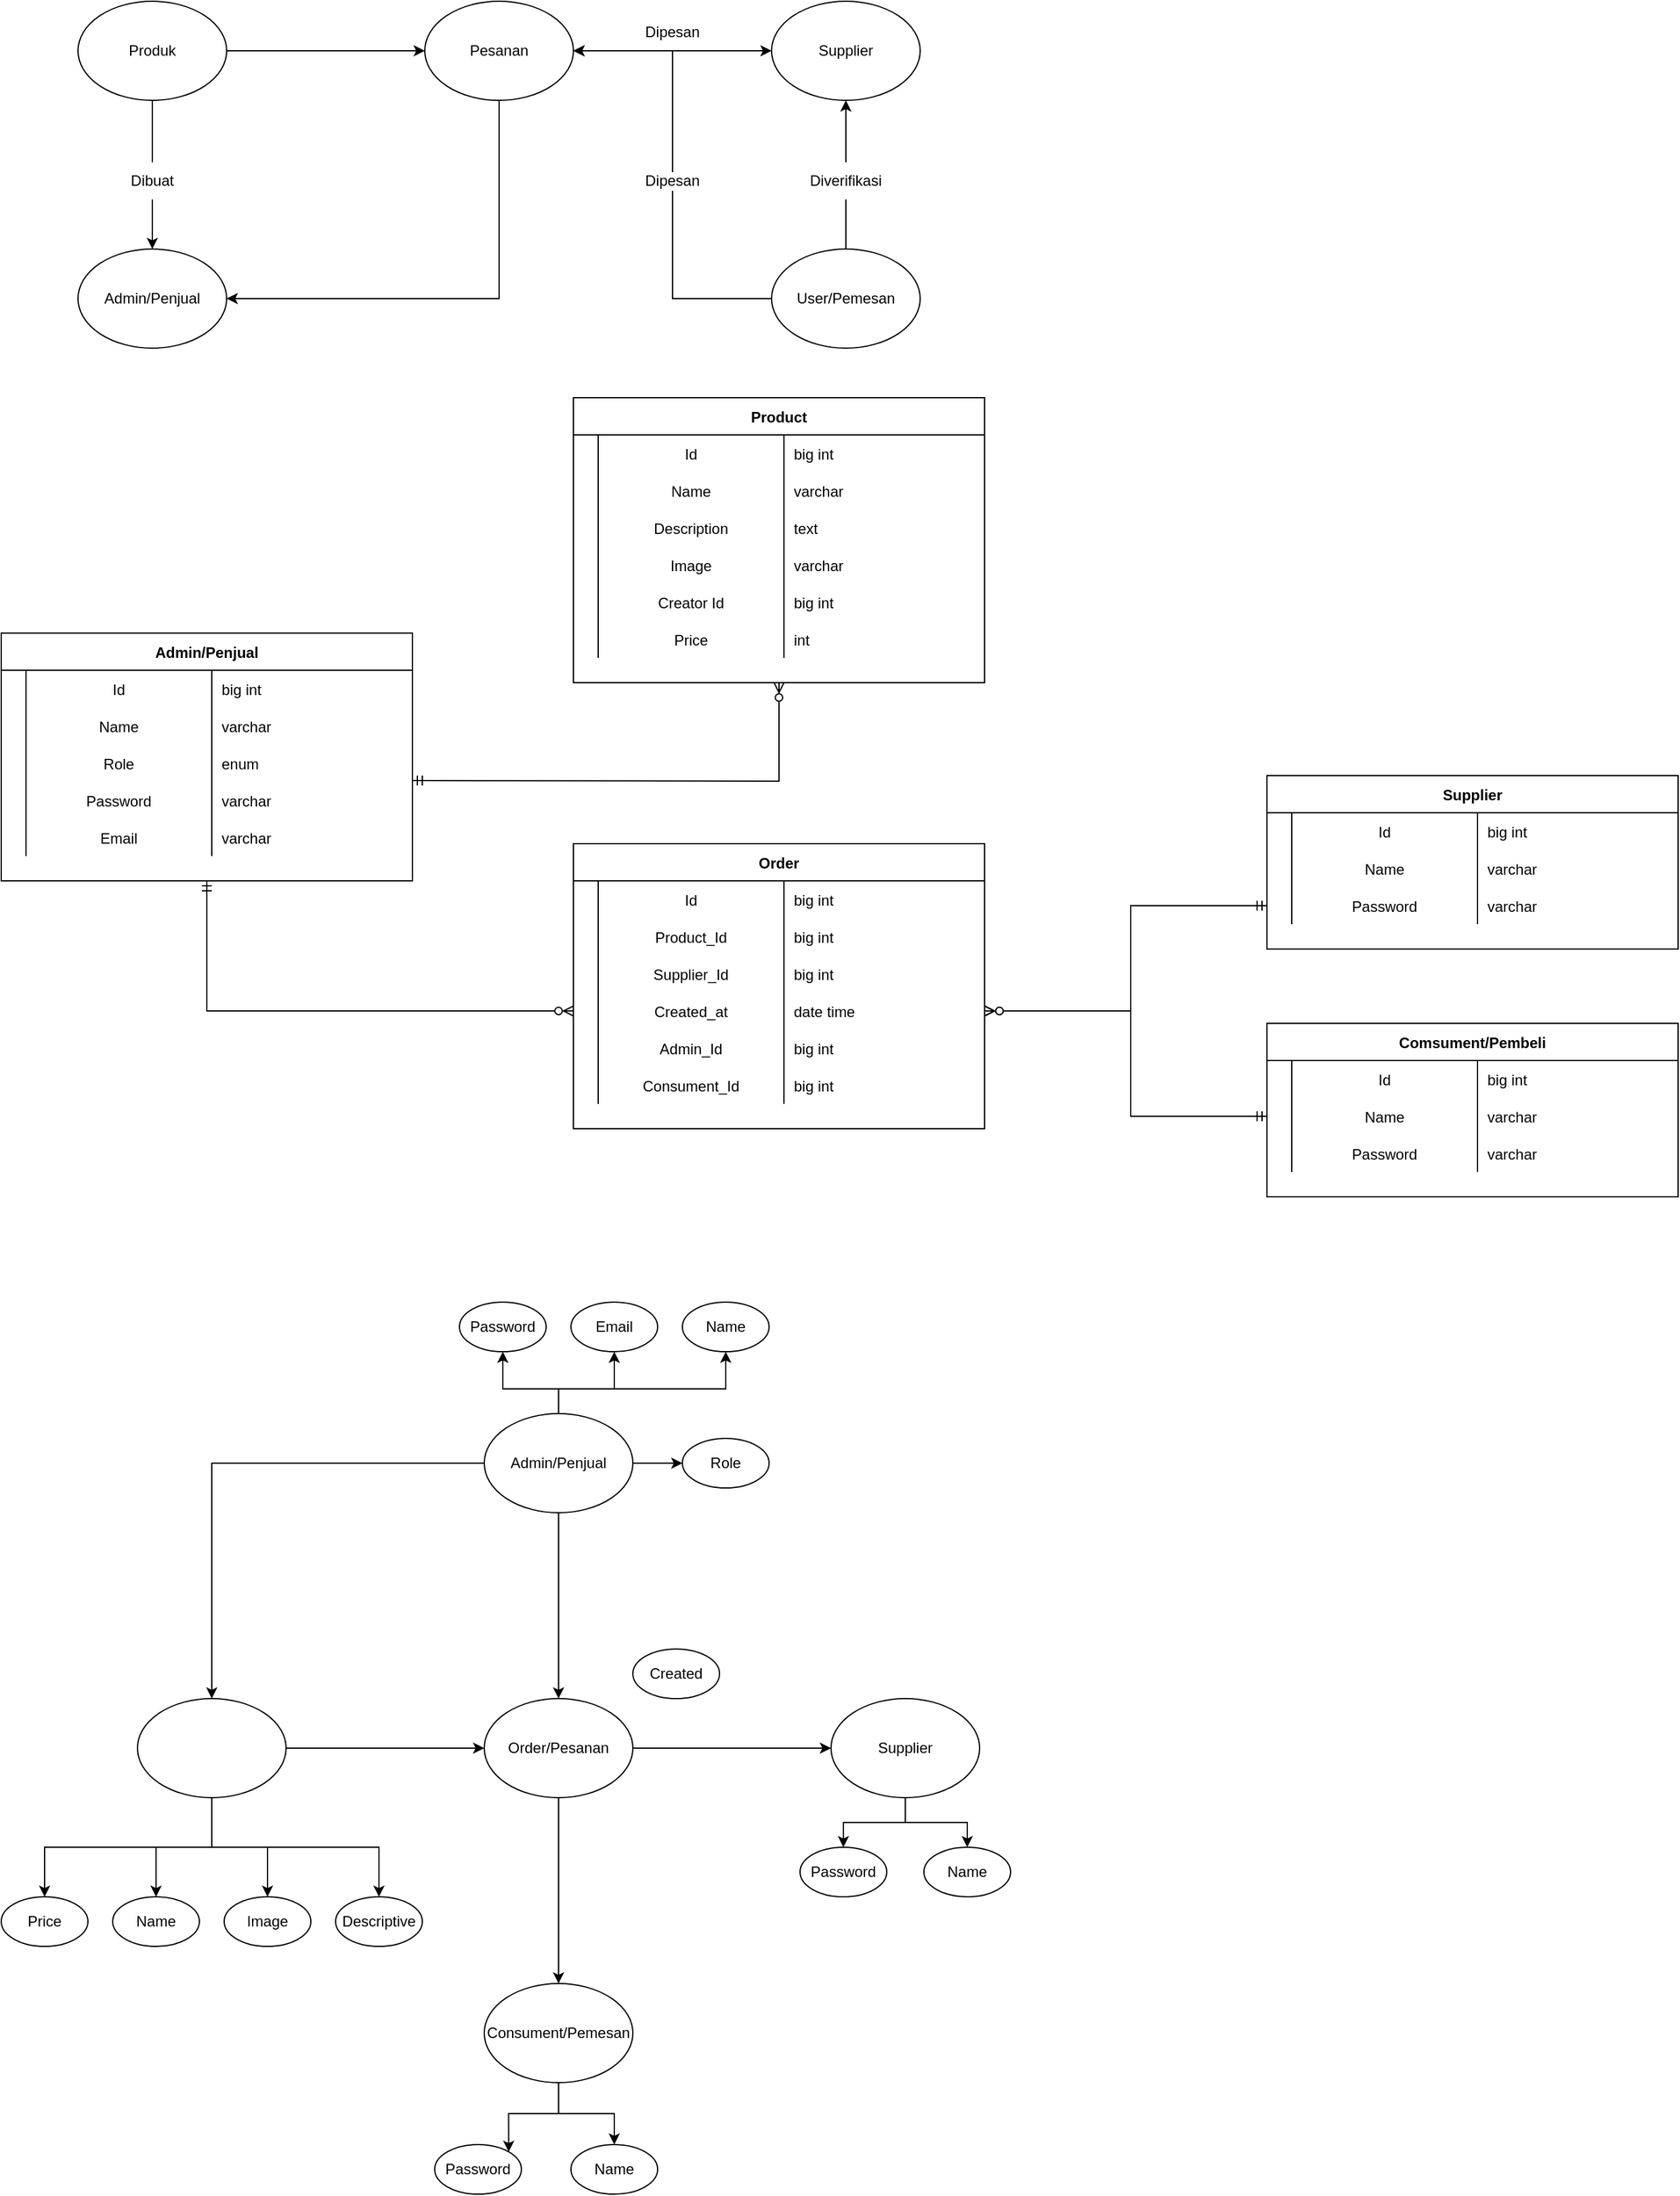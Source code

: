 <mxfile version="15.7.0" type="github">
  <diagram id="tO70rBy8VKs9kWIGF7lf" name="Page-1">
    <mxGraphModel dx="3472" dy="1928" grid="1" gridSize="10" guides="1" tooltips="1" connect="1" arrows="1" fold="1" page="1" pageScale="1" pageWidth="850" pageHeight="1100" math="0" shadow="0">
      <root>
        <mxCell id="0" />
        <mxCell id="1" parent="0" />
        <mxCell id="wTdHdL9RrJSgVrG5RqWx-10" style="edgeStyle=orthogonalEdgeStyle;rounded=0;orthogonalLoop=1;jettySize=auto;html=1;" edge="1" parent="1" source="wTdHdL9RrJSgVrG5RqWx-1" target="wTdHdL9RrJSgVrG5RqWx-5">
          <mxGeometry relative="1" as="geometry">
            <Array as="points">
              <mxPoint x="420" y="280" />
            </Array>
          </mxGeometry>
        </mxCell>
        <mxCell id="wTdHdL9RrJSgVrG5RqWx-1" value="Pesanan" style="ellipse;whiteSpace=wrap;html=1;" vertex="1" parent="1">
          <mxGeometry x="360" y="40" width="120" height="80" as="geometry" />
        </mxCell>
        <mxCell id="wTdHdL9RrJSgVrG5RqWx-6" style="edgeStyle=orthogonalEdgeStyle;rounded=0;orthogonalLoop=1;jettySize=auto;html=1;" edge="1" parent="1" source="wTdHdL9RrJSgVrG5RqWx-2" target="wTdHdL9RrJSgVrG5RqWx-1">
          <mxGeometry relative="1" as="geometry" />
        </mxCell>
        <mxCell id="wTdHdL9RrJSgVrG5RqWx-9" style="edgeStyle=orthogonalEdgeStyle;rounded=0;orthogonalLoop=1;jettySize=auto;html=1;startArrow=none;" edge="1" parent="1" source="wTdHdL9RrJSgVrG5RqWx-18" target="wTdHdL9RrJSgVrG5RqWx-5">
          <mxGeometry relative="1" as="geometry" />
        </mxCell>
        <mxCell id="wTdHdL9RrJSgVrG5RqWx-2" value="Produk" style="ellipse;whiteSpace=wrap;html=1;" vertex="1" parent="1">
          <mxGeometry x="80" y="40" width="120" height="80" as="geometry" />
        </mxCell>
        <mxCell id="wTdHdL9RrJSgVrG5RqWx-3" value="Supplier" style="ellipse;whiteSpace=wrap;html=1;" vertex="1" parent="1">
          <mxGeometry x="640" y="40" width="120" height="80" as="geometry" />
        </mxCell>
        <mxCell id="wTdHdL9RrJSgVrG5RqWx-11" style="edgeStyle=orthogonalEdgeStyle;rounded=0;orthogonalLoop=1;jettySize=auto;html=1;startArrow=none;" edge="1" parent="1" source="wTdHdL9RrJSgVrG5RqWx-16" target="wTdHdL9RrJSgVrG5RqWx-3">
          <mxGeometry relative="1" as="geometry">
            <mxPoint x="710" y="180" as="targetPoint" />
          </mxGeometry>
        </mxCell>
        <mxCell id="wTdHdL9RrJSgVrG5RqWx-13" style="edgeStyle=orthogonalEdgeStyle;rounded=0;orthogonalLoop=1;jettySize=auto;html=1;" edge="1" parent="1" source="wTdHdL9RrJSgVrG5RqWx-4" target="wTdHdL9RrJSgVrG5RqWx-1">
          <mxGeometry relative="1" as="geometry">
            <Array as="points">
              <mxPoint x="560" y="280" />
              <mxPoint x="560" y="80" />
            </Array>
          </mxGeometry>
        </mxCell>
        <mxCell id="wTdHdL9RrJSgVrG5RqWx-4" value="User/Pemesan" style="ellipse;whiteSpace=wrap;html=1;" vertex="1" parent="1">
          <mxGeometry x="640" y="240" width="120" height="80" as="geometry" />
        </mxCell>
        <mxCell id="wTdHdL9RrJSgVrG5RqWx-5" value="Admin/Penjual" style="ellipse;whiteSpace=wrap;html=1;" vertex="1" parent="1">
          <mxGeometry x="80" y="240" width="120" height="80" as="geometry" />
        </mxCell>
        <mxCell id="wTdHdL9RrJSgVrG5RqWx-8" value="" style="endArrow=classic;startArrow=classic;html=1;rounded=0;" edge="1" parent="1" source="wTdHdL9RrJSgVrG5RqWx-1" target="wTdHdL9RrJSgVrG5RqWx-3">
          <mxGeometry width="50" height="50" relative="1" as="geometry">
            <mxPoint x="400" y="180" as="sourcePoint" />
            <mxPoint x="450" y="130" as="targetPoint" />
          </mxGeometry>
        </mxCell>
        <mxCell id="wTdHdL9RrJSgVrG5RqWx-12" style="edgeStyle=orthogonalEdgeStyle;rounded=0;orthogonalLoop=1;jettySize=auto;html=1;exitX=0.5;exitY=1;exitDx=0;exitDy=0;" edge="1" parent="1" source="wTdHdL9RrJSgVrG5RqWx-3" target="wTdHdL9RrJSgVrG5RqWx-3">
          <mxGeometry relative="1" as="geometry" />
        </mxCell>
        <mxCell id="wTdHdL9RrJSgVrG5RqWx-14" value="Dipesan" style="text;html=1;strokeColor=none;fillColor=none;align=center;verticalAlign=middle;whiteSpace=wrap;rounded=0;" vertex="1" parent="1">
          <mxGeometry x="530" y="50" width="60" height="30" as="geometry" />
        </mxCell>
        <mxCell id="wTdHdL9RrJSgVrG5RqWx-15" value="Dipesan" style="text;html=1;strokeColor=none;fillColor=none;align=center;verticalAlign=middle;whiteSpace=wrap;rounded=0;labelBackgroundColor=default;" vertex="1" parent="1">
          <mxGeometry x="530" y="170" width="60" height="30" as="geometry" />
        </mxCell>
        <mxCell id="wTdHdL9RrJSgVrG5RqWx-16" value="Diverifikasi" style="text;html=1;strokeColor=none;fillColor=none;align=center;verticalAlign=middle;whiteSpace=wrap;rounded=0;labelBackgroundColor=default;" vertex="1" parent="1">
          <mxGeometry x="670" y="170" width="60" height="30" as="geometry" />
        </mxCell>
        <mxCell id="wTdHdL9RrJSgVrG5RqWx-17" value="" style="edgeStyle=orthogonalEdgeStyle;rounded=0;orthogonalLoop=1;jettySize=auto;html=1;endArrow=none;" edge="1" parent="1" source="wTdHdL9RrJSgVrG5RqWx-4" target="wTdHdL9RrJSgVrG5RqWx-16">
          <mxGeometry relative="1" as="geometry">
            <mxPoint x="700" y="120" as="targetPoint" />
            <mxPoint x="700" y="240" as="sourcePoint" />
          </mxGeometry>
        </mxCell>
        <mxCell id="wTdHdL9RrJSgVrG5RqWx-18" value="Dibuat" style="text;html=1;strokeColor=none;fillColor=none;align=center;verticalAlign=middle;whiteSpace=wrap;rounded=0;labelBackgroundColor=default;" vertex="1" parent="1">
          <mxGeometry x="110" y="170" width="60" height="30" as="geometry" />
        </mxCell>
        <mxCell id="wTdHdL9RrJSgVrG5RqWx-19" value="" style="edgeStyle=orthogonalEdgeStyle;rounded=0;orthogonalLoop=1;jettySize=auto;html=1;endArrow=none;" edge="1" parent="1" source="wTdHdL9RrJSgVrG5RqWx-2" target="wTdHdL9RrJSgVrG5RqWx-18">
          <mxGeometry relative="1" as="geometry">
            <mxPoint x="140" y="120" as="sourcePoint" />
            <mxPoint x="140" y="240" as="targetPoint" />
          </mxGeometry>
        </mxCell>
        <mxCell id="wTdHdL9RrJSgVrG5RqWx-158" style="edgeStyle=orthogonalEdgeStyle;rounded=0;orthogonalLoop=1;jettySize=auto;html=1;" edge="1" parent="1" source="wTdHdL9RrJSgVrG5RqWx-152" target="wTdHdL9RrJSgVrG5RqWx-155">
          <mxGeometry relative="1" as="geometry" />
        </mxCell>
        <mxCell id="wTdHdL9RrJSgVrG5RqWx-160" style="edgeStyle=orthogonalEdgeStyle;rounded=0;orthogonalLoop=1;jettySize=auto;html=1;" edge="1" parent="1" source="wTdHdL9RrJSgVrG5RqWx-152" target="wTdHdL9RrJSgVrG5RqWx-154">
          <mxGeometry relative="1" as="geometry" />
        </mxCell>
        <mxCell id="wTdHdL9RrJSgVrG5RqWx-152" value="Order/Pesanan" style="ellipse;whiteSpace=wrap;html=1;labelBackgroundColor=default;" vertex="1" parent="1">
          <mxGeometry x="408" y="1410" width="120" height="80" as="geometry" />
        </mxCell>
        <mxCell id="wTdHdL9RrJSgVrG5RqWx-159" style="edgeStyle=orthogonalEdgeStyle;rounded=0;orthogonalLoop=1;jettySize=auto;html=1;" edge="1" parent="1" source="wTdHdL9RrJSgVrG5RqWx-153" target="wTdHdL9RrJSgVrG5RqWx-152">
          <mxGeometry relative="1" as="geometry" />
        </mxCell>
        <mxCell id="wTdHdL9RrJSgVrG5RqWx-162" style="edgeStyle=orthogonalEdgeStyle;rounded=0;orthogonalLoop=1;jettySize=auto;html=1;" edge="1" parent="1" source="wTdHdL9RrJSgVrG5RqWx-153" target="wTdHdL9RrJSgVrG5RqWx-156">
          <mxGeometry relative="1" as="geometry" />
        </mxCell>
        <mxCell id="wTdHdL9RrJSgVrG5RqWx-174" style="edgeStyle=orthogonalEdgeStyle;rounded=0;orthogonalLoop=1;jettySize=auto;html=1;" edge="1" parent="1" source="wTdHdL9RrJSgVrG5RqWx-153" target="wTdHdL9RrJSgVrG5RqWx-173">
          <mxGeometry relative="1" as="geometry">
            <Array as="points">
              <mxPoint x="468" y="1160" />
              <mxPoint x="423" y="1160" />
            </Array>
          </mxGeometry>
        </mxCell>
        <mxCell id="wTdHdL9RrJSgVrG5RqWx-175" style="edgeStyle=orthogonalEdgeStyle;rounded=0;orthogonalLoop=1;jettySize=auto;html=1;" edge="1" parent="1" source="wTdHdL9RrJSgVrG5RqWx-153" target="wTdHdL9RrJSgVrG5RqWx-172">
          <mxGeometry relative="1" as="geometry">
            <Array as="points">
              <mxPoint x="468" y="1160" />
              <mxPoint x="513" y="1160" />
            </Array>
          </mxGeometry>
        </mxCell>
        <mxCell id="wTdHdL9RrJSgVrG5RqWx-176" style="edgeStyle=orthogonalEdgeStyle;rounded=0;orthogonalLoop=1;jettySize=auto;html=1;entryX=0.5;entryY=1;entryDx=0;entryDy=0;" edge="1" parent="1" source="wTdHdL9RrJSgVrG5RqWx-153" target="wTdHdL9RrJSgVrG5RqWx-171">
          <mxGeometry relative="1" as="geometry">
            <Array as="points">
              <mxPoint x="468" y="1160" />
              <mxPoint x="603" y="1160" />
            </Array>
          </mxGeometry>
        </mxCell>
        <mxCell id="wTdHdL9RrJSgVrG5RqWx-177" style="edgeStyle=orthogonalEdgeStyle;rounded=0;orthogonalLoop=1;jettySize=auto;html=1;" edge="1" parent="1" source="wTdHdL9RrJSgVrG5RqWx-153" target="wTdHdL9RrJSgVrG5RqWx-170">
          <mxGeometry relative="1" as="geometry" />
        </mxCell>
        <mxCell id="wTdHdL9RrJSgVrG5RqWx-153" value="Admin/Penjual" style="ellipse;whiteSpace=wrap;html=1;labelBackgroundColor=default;" vertex="1" parent="1">
          <mxGeometry x="408" y="1180" width="120" height="80" as="geometry" />
        </mxCell>
        <mxCell id="wTdHdL9RrJSgVrG5RqWx-185" style="edgeStyle=orthogonalEdgeStyle;rounded=0;orthogonalLoop=1;jettySize=auto;html=1;entryX=1;entryY=0;entryDx=0;entryDy=0;" edge="1" parent="1" source="wTdHdL9RrJSgVrG5RqWx-154" target="wTdHdL9RrJSgVrG5RqWx-183">
          <mxGeometry relative="1" as="geometry" />
        </mxCell>
        <mxCell id="wTdHdL9RrJSgVrG5RqWx-186" style="edgeStyle=orthogonalEdgeStyle;rounded=0;orthogonalLoop=1;jettySize=auto;html=1;" edge="1" parent="1" source="wTdHdL9RrJSgVrG5RqWx-154" target="wTdHdL9RrJSgVrG5RqWx-184">
          <mxGeometry relative="1" as="geometry">
            <mxPoint x="458" y="1730" as="sourcePoint" />
          </mxGeometry>
        </mxCell>
        <mxCell id="wTdHdL9RrJSgVrG5RqWx-154" value="Consument/Pemesan" style="ellipse;whiteSpace=wrap;html=1;labelBackgroundColor=default;" vertex="1" parent="1">
          <mxGeometry x="408" y="1640" width="120" height="80" as="geometry" />
        </mxCell>
        <mxCell id="wTdHdL9RrJSgVrG5RqWx-181" style="edgeStyle=orthogonalEdgeStyle;rounded=0;orthogonalLoop=1;jettySize=auto;html=1;" edge="1" parent="1" source="wTdHdL9RrJSgVrG5RqWx-155" target="wTdHdL9RrJSgVrG5RqWx-179">
          <mxGeometry relative="1" as="geometry" />
        </mxCell>
        <mxCell id="wTdHdL9RrJSgVrG5RqWx-182" style="edgeStyle=orthogonalEdgeStyle;rounded=0;orthogonalLoop=1;jettySize=auto;html=1;" edge="1" parent="1" source="wTdHdL9RrJSgVrG5RqWx-155" target="wTdHdL9RrJSgVrG5RqWx-178">
          <mxGeometry relative="1" as="geometry" />
        </mxCell>
        <mxCell id="wTdHdL9RrJSgVrG5RqWx-155" value="Supplier" style="ellipse;whiteSpace=wrap;html=1;labelBackgroundColor=default;" vertex="1" parent="1">
          <mxGeometry x="688" y="1410" width="120" height="80" as="geometry" />
        </mxCell>
        <mxCell id="wTdHdL9RrJSgVrG5RqWx-157" style="edgeStyle=orthogonalEdgeStyle;rounded=0;orthogonalLoop=1;jettySize=auto;html=1;" edge="1" parent="1" source="wTdHdL9RrJSgVrG5RqWx-156" target="wTdHdL9RrJSgVrG5RqWx-152">
          <mxGeometry relative="1" as="geometry" />
        </mxCell>
        <mxCell id="wTdHdL9RrJSgVrG5RqWx-166" style="edgeStyle=orthogonalEdgeStyle;rounded=0;orthogonalLoop=1;jettySize=auto;html=1;" edge="1" parent="1" source="wTdHdL9RrJSgVrG5RqWx-156" target="wTdHdL9RrJSgVrG5RqWx-161">
          <mxGeometry relative="1" as="geometry">
            <Array as="points">
              <mxPoint x="188" y="1530" />
              <mxPoint x="53" y="1530" />
            </Array>
          </mxGeometry>
        </mxCell>
        <mxCell id="wTdHdL9RrJSgVrG5RqWx-167" style="edgeStyle=orthogonalEdgeStyle;rounded=0;orthogonalLoop=1;jettySize=auto;html=1;" edge="1" parent="1" source="wTdHdL9RrJSgVrG5RqWx-156" target="wTdHdL9RrJSgVrG5RqWx-163">
          <mxGeometry relative="1" as="geometry" />
        </mxCell>
        <mxCell id="wTdHdL9RrJSgVrG5RqWx-168" style="edgeStyle=orthogonalEdgeStyle;rounded=0;orthogonalLoop=1;jettySize=auto;html=1;" edge="1" parent="1" source="wTdHdL9RrJSgVrG5RqWx-156" target="wTdHdL9RrJSgVrG5RqWx-164">
          <mxGeometry relative="1" as="geometry" />
        </mxCell>
        <mxCell id="wTdHdL9RrJSgVrG5RqWx-169" style="edgeStyle=orthogonalEdgeStyle;rounded=0;orthogonalLoop=1;jettySize=auto;html=1;" edge="1" parent="1" source="wTdHdL9RrJSgVrG5RqWx-156" target="wTdHdL9RrJSgVrG5RqWx-165">
          <mxGeometry relative="1" as="geometry">
            <Array as="points">
              <mxPoint x="188" y="1530" />
              <mxPoint x="323" y="1530" />
            </Array>
          </mxGeometry>
        </mxCell>
        <mxCell id="wTdHdL9RrJSgVrG5RqWx-156" value="" style="ellipse;whiteSpace=wrap;html=1;labelBackgroundColor=default;" vertex="1" parent="1">
          <mxGeometry x="128" y="1410" width="120" height="80" as="geometry" />
        </mxCell>
        <mxCell id="wTdHdL9RrJSgVrG5RqWx-161" value="Price" style="ellipse;whiteSpace=wrap;html=1;labelBackgroundColor=default;" vertex="1" parent="1">
          <mxGeometry x="18" y="1570" width="70" height="40" as="geometry" />
        </mxCell>
        <mxCell id="wTdHdL9RrJSgVrG5RqWx-163" value="Name" style="ellipse;whiteSpace=wrap;html=1;labelBackgroundColor=default;" vertex="1" parent="1">
          <mxGeometry x="108" y="1570" width="70" height="40" as="geometry" />
        </mxCell>
        <mxCell id="wTdHdL9RrJSgVrG5RqWx-164" value="Image" style="ellipse;whiteSpace=wrap;html=1;labelBackgroundColor=default;" vertex="1" parent="1">
          <mxGeometry x="198" y="1570" width="70" height="40" as="geometry" />
        </mxCell>
        <mxCell id="wTdHdL9RrJSgVrG5RqWx-165" value="Descriptive" style="ellipse;whiteSpace=wrap;html=1;labelBackgroundColor=default;" vertex="1" parent="1">
          <mxGeometry x="288" y="1570" width="70" height="40" as="geometry" />
        </mxCell>
        <mxCell id="wTdHdL9RrJSgVrG5RqWx-170" value="Role" style="ellipse;whiteSpace=wrap;html=1;labelBackgroundColor=default;" vertex="1" parent="1">
          <mxGeometry x="568" y="1200" width="70" height="40" as="geometry" />
        </mxCell>
        <mxCell id="wTdHdL9RrJSgVrG5RqWx-171" value="Name" style="ellipse;whiteSpace=wrap;html=1;labelBackgroundColor=default;" vertex="1" parent="1">
          <mxGeometry x="568" y="1090" width="70" height="40" as="geometry" />
        </mxCell>
        <mxCell id="wTdHdL9RrJSgVrG5RqWx-172" value="Email" style="ellipse;whiteSpace=wrap;html=1;labelBackgroundColor=default;" vertex="1" parent="1">
          <mxGeometry x="478" y="1090" width="70" height="40" as="geometry" />
        </mxCell>
        <mxCell id="wTdHdL9RrJSgVrG5RqWx-173" value="Password" style="ellipse;whiteSpace=wrap;html=1;labelBackgroundColor=default;" vertex="1" parent="1">
          <mxGeometry x="388" y="1090" width="70" height="40" as="geometry" />
        </mxCell>
        <mxCell id="wTdHdL9RrJSgVrG5RqWx-178" value="Name" style="ellipse;whiteSpace=wrap;html=1;labelBackgroundColor=default;" vertex="1" parent="1">
          <mxGeometry x="763" y="1530" width="70" height="40" as="geometry" />
        </mxCell>
        <mxCell id="wTdHdL9RrJSgVrG5RqWx-179" value="Password" style="ellipse;whiteSpace=wrap;html=1;labelBackgroundColor=default;" vertex="1" parent="1">
          <mxGeometry x="663" y="1530" width="70" height="40" as="geometry" />
        </mxCell>
        <mxCell id="wTdHdL9RrJSgVrG5RqWx-183" value="Password" style="ellipse;whiteSpace=wrap;html=1;labelBackgroundColor=default;" vertex="1" parent="1">
          <mxGeometry x="368" y="1770" width="70" height="40" as="geometry" />
        </mxCell>
        <mxCell id="wTdHdL9RrJSgVrG5RqWx-184" value="Name" style="ellipse;whiteSpace=wrap;html=1;labelBackgroundColor=default;" vertex="1" parent="1">
          <mxGeometry x="478" y="1770" width="70" height="40" as="geometry" />
        </mxCell>
        <mxCell id="wTdHdL9RrJSgVrG5RqWx-187" value="Created" style="ellipse;whiteSpace=wrap;html=1;labelBackgroundColor=default;" vertex="1" parent="1">
          <mxGeometry x="528" y="1370" width="70" height="40" as="geometry" />
        </mxCell>
        <mxCell id="wTdHdL9RrJSgVrG5RqWx-213" value="Admin/Penjual" style="shape=table;startSize=30;container=1;collapsible=1;childLayout=tableLayout;fixedRows=1;rowLines=0;fontStyle=1;align=center;resizeLast=1;labelBackgroundColor=default;" vertex="1" parent="1">
          <mxGeometry x="18" y="550" width="332" height="200" as="geometry" />
        </mxCell>
        <mxCell id="wTdHdL9RrJSgVrG5RqWx-220" value="" style="shape=partialRectangle;collapsible=0;dropTarget=0;pointerEvents=0;fillColor=none;top=0;left=0;bottom=0;right=0;points=[[0,0.5],[1,0.5]];portConstraint=eastwest;labelBackgroundColor=default;" vertex="1" parent="wTdHdL9RrJSgVrG5RqWx-213">
          <mxGeometry y="30" width="332" height="30" as="geometry" />
        </mxCell>
        <mxCell id="wTdHdL9RrJSgVrG5RqWx-233" style="shape=partialRectangle;connectable=0;fillColor=none;top=0;left=0;bottom=0;right=0;editable=1;overflow=hidden;labelBackgroundColor=default;" vertex="1" parent="wTdHdL9RrJSgVrG5RqWx-220">
          <mxGeometry width="20" height="30" as="geometry">
            <mxRectangle width="20" height="30" as="alternateBounds" />
          </mxGeometry>
        </mxCell>
        <mxCell id="wTdHdL9RrJSgVrG5RqWx-221" value="Id" style="shape=partialRectangle;connectable=0;fillColor=none;top=0;left=0;bottom=0;right=0;editable=1;overflow=hidden;labelBackgroundColor=default;" vertex="1" parent="wTdHdL9RrJSgVrG5RqWx-220">
          <mxGeometry x="20" width="150" height="30" as="geometry">
            <mxRectangle width="150" height="30" as="alternateBounds" />
          </mxGeometry>
        </mxCell>
        <mxCell id="wTdHdL9RrJSgVrG5RqWx-222" value="big int" style="shape=partialRectangle;connectable=0;fillColor=none;top=0;left=0;bottom=0;right=0;align=left;spacingLeft=6;overflow=hidden;labelBackgroundColor=default;" vertex="1" parent="wTdHdL9RrJSgVrG5RqWx-220">
          <mxGeometry x="170" width="162" height="30" as="geometry">
            <mxRectangle width="162" height="30" as="alternateBounds" />
          </mxGeometry>
        </mxCell>
        <mxCell id="wTdHdL9RrJSgVrG5RqWx-252" style="shape=partialRectangle;collapsible=0;dropTarget=0;pointerEvents=0;fillColor=none;top=0;left=0;bottom=0;right=0;points=[[0,0.5],[1,0.5]];portConstraint=eastwest;labelBackgroundColor=default;" vertex="1" parent="wTdHdL9RrJSgVrG5RqWx-213">
          <mxGeometry y="60" width="332" height="30" as="geometry" />
        </mxCell>
        <mxCell id="wTdHdL9RrJSgVrG5RqWx-253" style="shape=partialRectangle;connectable=0;fillColor=none;top=0;left=0;bottom=0;right=0;editable=1;overflow=hidden;labelBackgroundColor=default;" vertex="1" parent="wTdHdL9RrJSgVrG5RqWx-252">
          <mxGeometry width="20" height="30" as="geometry">
            <mxRectangle width="20" height="30" as="alternateBounds" />
          </mxGeometry>
        </mxCell>
        <mxCell id="wTdHdL9RrJSgVrG5RqWx-254" value="Name" style="shape=partialRectangle;connectable=0;fillColor=none;top=0;left=0;bottom=0;right=0;editable=1;overflow=hidden;labelBackgroundColor=default;" vertex="1" parent="wTdHdL9RrJSgVrG5RqWx-252">
          <mxGeometry x="20" width="150" height="30" as="geometry">
            <mxRectangle width="150" height="30" as="alternateBounds" />
          </mxGeometry>
        </mxCell>
        <mxCell id="wTdHdL9RrJSgVrG5RqWx-255" value="varchar" style="shape=partialRectangle;connectable=0;fillColor=none;top=0;left=0;bottom=0;right=0;align=left;spacingLeft=6;overflow=hidden;labelBackgroundColor=default;" vertex="1" parent="wTdHdL9RrJSgVrG5RqWx-252">
          <mxGeometry x="170" width="162" height="30" as="geometry">
            <mxRectangle width="162" height="30" as="alternateBounds" />
          </mxGeometry>
        </mxCell>
        <mxCell id="wTdHdL9RrJSgVrG5RqWx-248" style="shape=partialRectangle;collapsible=0;dropTarget=0;pointerEvents=0;fillColor=none;top=0;left=0;bottom=0;right=0;points=[[0,0.5],[1,0.5]];portConstraint=eastwest;labelBackgroundColor=default;" vertex="1" parent="wTdHdL9RrJSgVrG5RqWx-213">
          <mxGeometry y="90" width="332" height="30" as="geometry" />
        </mxCell>
        <mxCell id="wTdHdL9RrJSgVrG5RqWx-249" style="shape=partialRectangle;connectable=0;fillColor=none;top=0;left=0;bottom=0;right=0;editable=1;overflow=hidden;labelBackgroundColor=default;" vertex="1" parent="wTdHdL9RrJSgVrG5RqWx-248">
          <mxGeometry width="20" height="30" as="geometry">
            <mxRectangle width="20" height="30" as="alternateBounds" />
          </mxGeometry>
        </mxCell>
        <mxCell id="wTdHdL9RrJSgVrG5RqWx-250" value="Role" style="shape=partialRectangle;connectable=0;fillColor=none;top=0;left=0;bottom=0;right=0;editable=1;overflow=hidden;labelBackgroundColor=default;" vertex="1" parent="wTdHdL9RrJSgVrG5RqWx-248">
          <mxGeometry x="20" width="150" height="30" as="geometry">
            <mxRectangle width="150" height="30" as="alternateBounds" />
          </mxGeometry>
        </mxCell>
        <mxCell id="wTdHdL9RrJSgVrG5RqWx-251" value="enum    " style="shape=partialRectangle;connectable=0;fillColor=none;top=0;left=0;bottom=0;right=0;align=left;spacingLeft=6;overflow=hidden;labelBackgroundColor=default;" vertex="1" parent="wTdHdL9RrJSgVrG5RqWx-248">
          <mxGeometry x="170" width="162" height="30" as="geometry">
            <mxRectangle width="162" height="30" as="alternateBounds" />
          </mxGeometry>
        </mxCell>
        <mxCell id="wTdHdL9RrJSgVrG5RqWx-244" style="shape=partialRectangle;collapsible=0;dropTarget=0;pointerEvents=0;fillColor=none;top=0;left=0;bottom=0;right=0;points=[[0,0.5],[1,0.5]];portConstraint=eastwest;labelBackgroundColor=default;" vertex="1" parent="wTdHdL9RrJSgVrG5RqWx-213">
          <mxGeometry y="120" width="332" height="30" as="geometry" />
        </mxCell>
        <mxCell id="wTdHdL9RrJSgVrG5RqWx-245" style="shape=partialRectangle;connectable=0;fillColor=none;top=0;left=0;bottom=0;right=0;editable=1;overflow=hidden;labelBackgroundColor=default;" vertex="1" parent="wTdHdL9RrJSgVrG5RqWx-244">
          <mxGeometry width="20" height="30" as="geometry">
            <mxRectangle width="20" height="30" as="alternateBounds" />
          </mxGeometry>
        </mxCell>
        <mxCell id="wTdHdL9RrJSgVrG5RqWx-246" value="Password" style="shape=partialRectangle;connectable=0;fillColor=none;top=0;left=0;bottom=0;right=0;editable=1;overflow=hidden;labelBackgroundColor=default;" vertex="1" parent="wTdHdL9RrJSgVrG5RqWx-244">
          <mxGeometry x="20" width="150" height="30" as="geometry">
            <mxRectangle width="150" height="30" as="alternateBounds" />
          </mxGeometry>
        </mxCell>
        <mxCell id="wTdHdL9RrJSgVrG5RqWx-247" value="varchar" style="shape=partialRectangle;connectable=0;fillColor=none;top=0;left=0;bottom=0;right=0;align=left;spacingLeft=6;overflow=hidden;labelBackgroundColor=default;" vertex="1" parent="wTdHdL9RrJSgVrG5RqWx-244">
          <mxGeometry x="170" width="162" height="30" as="geometry">
            <mxRectangle width="162" height="30" as="alternateBounds" />
          </mxGeometry>
        </mxCell>
        <mxCell id="wTdHdL9RrJSgVrG5RqWx-240" style="shape=partialRectangle;collapsible=0;dropTarget=0;pointerEvents=0;fillColor=none;top=0;left=0;bottom=0;right=0;points=[[0,0.5],[1,0.5]];portConstraint=eastwest;labelBackgroundColor=default;" vertex="1" parent="wTdHdL9RrJSgVrG5RqWx-213">
          <mxGeometry y="150" width="332" height="30" as="geometry" />
        </mxCell>
        <mxCell id="wTdHdL9RrJSgVrG5RqWx-241" style="shape=partialRectangle;connectable=0;fillColor=none;top=0;left=0;bottom=0;right=0;editable=1;overflow=hidden;labelBackgroundColor=default;" vertex="1" parent="wTdHdL9RrJSgVrG5RqWx-240">
          <mxGeometry width="20" height="30" as="geometry">
            <mxRectangle width="20" height="30" as="alternateBounds" />
          </mxGeometry>
        </mxCell>
        <mxCell id="wTdHdL9RrJSgVrG5RqWx-242" value="Email" style="shape=partialRectangle;connectable=0;fillColor=none;top=0;left=0;bottom=0;right=0;editable=1;overflow=hidden;labelBackgroundColor=default;" vertex="1" parent="wTdHdL9RrJSgVrG5RqWx-240">
          <mxGeometry x="20" width="150" height="30" as="geometry">
            <mxRectangle width="150" height="30" as="alternateBounds" />
          </mxGeometry>
        </mxCell>
        <mxCell id="wTdHdL9RrJSgVrG5RqWx-243" value="varchar" style="shape=partialRectangle;connectable=0;fillColor=none;top=0;left=0;bottom=0;right=0;align=left;spacingLeft=6;overflow=hidden;labelBackgroundColor=default;" vertex="1" parent="wTdHdL9RrJSgVrG5RqWx-240">
          <mxGeometry x="170" width="162" height="30" as="geometry">
            <mxRectangle width="162" height="30" as="alternateBounds" />
          </mxGeometry>
        </mxCell>
        <mxCell id="wTdHdL9RrJSgVrG5RqWx-260" value="Product" style="shape=table;startSize=30;container=1;collapsible=1;childLayout=tableLayout;fixedRows=1;rowLines=0;fontStyle=1;align=center;resizeLast=1;labelBackgroundColor=default;" vertex="1" parent="1">
          <mxGeometry x="480" y="360" width="332" height="230" as="geometry" />
        </mxCell>
        <mxCell id="wTdHdL9RrJSgVrG5RqWx-261" value="" style="shape=partialRectangle;collapsible=0;dropTarget=0;pointerEvents=0;fillColor=none;top=0;left=0;bottom=0;right=0;points=[[0,0.5],[1,0.5]];portConstraint=eastwest;labelBackgroundColor=default;" vertex="1" parent="wTdHdL9RrJSgVrG5RqWx-260">
          <mxGeometry y="30" width="332" height="30" as="geometry" />
        </mxCell>
        <mxCell id="wTdHdL9RrJSgVrG5RqWx-262" style="shape=partialRectangle;connectable=0;fillColor=none;top=0;left=0;bottom=0;right=0;editable=1;overflow=hidden;labelBackgroundColor=default;" vertex="1" parent="wTdHdL9RrJSgVrG5RqWx-261">
          <mxGeometry width="20" height="30" as="geometry">
            <mxRectangle width="20" height="30" as="alternateBounds" />
          </mxGeometry>
        </mxCell>
        <mxCell id="wTdHdL9RrJSgVrG5RqWx-263" value="Id" style="shape=partialRectangle;connectable=0;fillColor=none;top=0;left=0;bottom=0;right=0;editable=1;overflow=hidden;labelBackgroundColor=default;" vertex="1" parent="wTdHdL9RrJSgVrG5RqWx-261">
          <mxGeometry x="20" width="150" height="30" as="geometry">
            <mxRectangle width="150" height="30" as="alternateBounds" />
          </mxGeometry>
        </mxCell>
        <mxCell id="wTdHdL9RrJSgVrG5RqWx-264" value="big int" style="shape=partialRectangle;connectable=0;fillColor=none;top=0;left=0;bottom=0;right=0;align=left;spacingLeft=6;overflow=hidden;labelBackgroundColor=default;" vertex="1" parent="wTdHdL9RrJSgVrG5RqWx-261">
          <mxGeometry x="170" width="162" height="30" as="geometry">
            <mxRectangle width="162" height="30" as="alternateBounds" />
          </mxGeometry>
        </mxCell>
        <mxCell id="wTdHdL9RrJSgVrG5RqWx-265" style="shape=partialRectangle;collapsible=0;dropTarget=0;pointerEvents=0;fillColor=none;top=0;left=0;bottom=0;right=0;points=[[0,0.5],[1,0.5]];portConstraint=eastwest;labelBackgroundColor=default;" vertex="1" parent="wTdHdL9RrJSgVrG5RqWx-260">
          <mxGeometry y="60" width="332" height="30" as="geometry" />
        </mxCell>
        <mxCell id="wTdHdL9RrJSgVrG5RqWx-266" style="shape=partialRectangle;connectable=0;fillColor=none;top=0;left=0;bottom=0;right=0;editable=1;overflow=hidden;labelBackgroundColor=default;" vertex="1" parent="wTdHdL9RrJSgVrG5RqWx-265">
          <mxGeometry width="20" height="30" as="geometry">
            <mxRectangle width="20" height="30" as="alternateBounds" />
          </mxGeometry>
        </mxCell>
        <mxCell id="wTdHdL9RrJSgVrG5RqWx-267" value="Name" style="shape=partialRectangle;connectable=0;fillColor=none;top=0;left=0;bottom=0;right=0;editable=1;overflow=hidden;labelBackgroundColor=default;" vertex="1" parent="wTdHdL9RrJSgVrG5RqWx-265">
          <mxGeometry x="20" width="150" height="30" as="geometry">
            <mxRectangle width="150" height="30" as="alternateBounds" />
          </mxGeometry>
        </mxCell>
        <mxCell id="wTdHdL9RrJSgVrG5RqWx-268" value="varchar" style="shape=partialRectangle;connectable=0;fillColor=none;top=0;left=0;bottom=0;right=0;align=left;spacingLeft=6;overflow=hidden;labelBackgroundColor=default;" vertex="1" parent="wTdHdL9RrJSgVrG5RqWx-265">
          <mxGeometry x="170" width="162" height="30" as="geometry">
            <mxRectangle width="162" height="30" as="alternateBounds" />
          </mxGeometry>
        </mxCell>
        <mxCell id="wTdHdL9RrJSgVrG5RqWx-269" style="shape=partialRectangle;collapsible=0;dropTarget=0;pointerEvents=0;fillColor=none;top=0;left=0;bottom=0;right=0;points=[[0,0.5],[1,0.5]];portConstraint=eastwest;labelBackgroundColor=default;" vertex="1" parent="wTdHdL9RrJSgVrG5RqWx-260">
          <mxGeometry y="90" width="332" height="30" as="geometry" />
        </mxCell>
        <mxCell id="wTdHdL9RrJSgVrG5RqWx-270" style="shape=partialRectangle;connectable=0;fillColor=none;top=0;left=0;bottom=0;right=0;editable=1;overflow=hidden;labelBackgroundColor=default;" vertex="1" parent="wTdHdL9RrJSgVrG5RqWx-269">
          <mxGeometry width="20" height="30" as="geometry">
            <mxRectangle width="20" height="30" as="alternateBounds" />
          </mxGeometry>
        </mxCell>
        <mxCell id="wTdHdL9RrJSgVrG5RqWx-271" value="Description" style="shape=partialRectangle;connectable=0;fillColor=none;top=0;left=0;bottom=0;right=0;editable=1;overflow=hidden;labelBackgroundColor=default;" vertex="1" parent="wTdHdL9RrJSgVrG5RqWx-269">
          <mxGeometry x="20" width="150" height="30" as="geometry">
            <mxRectangle width="150" height="30" as="alternateBounds" />
          </mxGeometry>
        </mxCell>
        <mxCell id="wTdHdL9RrJSgVrG5RqWx-272" value="text" style="shape=partialRectangle;connectable=0;fillColor=none;top=0;left=0;bottom=0;right=0;align=left;spacingLeft=6;overflow=hidden;labelBackgroundColor=default;" vertex="1" parent="wTdHdL9RrJSgVrG5RqWx-269">
          <mxGeometry x="170" width="162" height="30" as="geometry">
            <mxRectangle width="162" height="30" as="alternateBounds" />
          </mxGeometry>
        </mxCell>
        <mxCell id="wTdHdL9RrJSgVrG5RqWx-273" style="shape=partialRectangle;collapsible=0;dropTarget=0;pointerEvents=0;fillColor=none;top=0;left=0;bottom=0;right=0;points=[[0,0.5],[1,0.5]];portConstraint=eastwest;labelBackgroundColor=default;" vertex="1" parent="wTdHdL9RrJSgVrG5RqWx-260">
          <mxGeometry y="120" width="332" height="30" as="geometry" />
        </mxCell>
        <mxCell id="wTdHdL9RrJSgVrG5RqWx-274" style="shape=partialRectangle;connectable=0;fillColor=none;top=0;left=0;bottom=0;right=0;editable=1;overflow=hidden;labelBackgroundColor=default;" vertex="1" parent="wTdHdL9RrJSgVrG5RqWx-273">
          <mxGeometry width="20" height="30" as="geometry">
            <mxRectangle width="20" height="30" as="alternateBounds" />
          </mxGeometry>
        </mxCell>
        <mxCell id="wTdHdL9RrJSgVrG5RqWx-275" value="Image" style="shape=partialRectangle;connectable=0;fillColor=none;top=0;left=0;bottom=0;right=0;editable=1;overflow=hidden;labelBackgroundColor=default;" vertex="1" parent="wTdHdL9RrJSgVrG5RqWx-273">
          <mxGeometry x="20" width="150" height="30" as="geometry">
            <mxRectangle width="150" height="30" as="alternateBounds" />
          </mxGeometry>
        </mxCell>
        <mxCell id="wTdHdL9RrJSgVrG5RqWx-276" value="varchar" style="shape=partialRectangle;connectable=0;fillColor=none;top=0;left=0;bottom=0;right=0;align=left;spacingLeft=6;overflow=hidden;labelBackgroundColor=default;" vertex="1" parent="wTdHdL9RrJSgVrG5RqWx-273">
          <mxGeometry x="170" width="162" height="30" as="geometry">
            <mxRectangle width="162" height="30" as="alternateBounds" />
          </mxGeometry>
        </mxCell>
        <mxCell id="wTdHdL9RrJSgVrG5RqWx-277" style="shape=partialRectangle;collapsible=0;dropTarget=0;pointerEvents=0;fillColor=none;top=0;left=0;bottom=0;right=0;points=[[0,0.5],[1,0.5]];portConstraint=eastwest;labelBackgroundColor=default;" vertex="1" parent="wTdHdL9RrJSgVrG5RqWx-260">
          <mxGeometry y="150" width="332" height="30" as="geometry" />
        </mxCell>
        <mxCell id="wTdHdL9RrJSgVrG5RqWx-278" style="shape=partialRectangle;connectable=0;fillColor=none;top=0;left=0;bottom=0;right=0;editable=1;overflow=hidden;labelBackgroundColor=default;" vertex="1" parent="wTdHdL9RrJSgVrG5RqWx-277">
          <mxGeometry width="20" height="30" as="geometry">
            <mxRectangle width="20" height="30" as="alternateBounds" />
          </mxGeometry>
        </mxCell>
        <mxCell id="wTdHdL9RrJSgVrG5RqWx-279" value="Creator Id" style="shape=partialRectangle;connectable=0;fillColor=none;top=0;left=0;bottom=0;right=0;editable=1;overflow=hidden;labelBackgroundColor=default;" vertex="1" parent="wTdHdL9RrJSgVrG5RqWx-277">
          <mxGeometry x="20" width="150" height="30" as="geometry">
            <mxRectangle width="150" height="30" as="alternateBounds" />
          </mxGeometry>
        </mxCell>
        <mxCell id="wTdHdL9RrJSgVrG5RqWx-280" value="big int" style="shape=partialRectangle;connectable=0;fillColor=none;top=0;left=0;bottom=0;right=0;align=left;spacingLeft=6;overflow=hidden;labelBackgroundColor=default;" vertex="1" parent="wTdHdL9RrJSgVrG5RqWx-277">
          <mxGeometry x="170" width="162" height="30" as="geometry">
            <mxRectangle width="162" height="30" as="alternateBounds" />
          </mxGeometry>
        </mxCell>
        <mxCell id="wTdHdL9RrJSgVrG5RqWx-311" style="shape=partialRectangle;collapsible=0;dropTarget=0;pointerEvents=0;fillColor=none;top=0;left=0;bottom=0;right=0;points=[[0,0.5],[1,0.5]];portConstraint=eastwest;labelBackgroundColor=default;" vertex="1" parent="wTdHdL9RrJSgVrG5RqWx-260">
          <mxGeometry y="180" width="332" height="30" as="geometry" />
        </mxCell>
        <mxCell id="wTdHdL9RrJSgVrG5RqWx-312" style="shape=partialRectangle;connectable=0;fillColor=none;top=0;left=0;bottom=0;right=0;editable=1;overflow=hidden;labelBackgroundColor=default;" vertex="1" parent="wTdHdL9RrJSgVrG5RqWx-311">
          <mxGeometry width="20" height="30" as="geometry">
            <mxRectangle width="20" height="30" as="alternateBounds" />
          </mxGeometry>
        </mxCell>
        <mxCell id="wTdHdL9RrJSgVrG5RqWx-313" value="Price" style="shape=partialRectangle;connectable=0;fillColor=none;top=0;left=0;bottom=0;right=0;editable=1;overflow=hidden;labelBackgroundColor=default;" vertex="1" parent="wTdHdL9RrJSgVrG5RqWx-311">
          <mxGeometry x="20" width="150" height="30" as="geometry">
            <mxRectangle width="150" height="30" as="alternateBounds" />
          </mxGeometry>
        </mxCell>
        <mxCell id="wTdHdL9RrJSgVrG5RqWx-314" value="int" style="shape=partialRectangle;connectable=0;fillColor=none;top=0;left=0;bottom=0;right=0;align=left;spacingLeft=6;overflow=hidden;labelBackgroundColor=default;" vertex="1" parent="wTdHdL9RrJSgVrG5RqWx-311">
          <mxGeometry x="170" width="162" height="30" as="geometry">
            <mxRectangle width="162" height="30" as="alternateBounds" />
          </mxGeometry>
        </mxCell>
        <mxCell id="wTdHdL9RrJSgVrG5RqWx-315" value="Order" style="shape=table;startSize=30;container=1;collapsible=1;childLayout=tableLayout;fixedRows=1;rowLines=0;fontStyle=1;align=center;resizeLast=1;labelBackgroundColor=default;" vertex="1" parent="1">
          <mxGeometry x="480" y="720" width="332" height="230" as="geometry" />
        </mxCell>
        <mxCell id="wTdHdL9RrJSgVrG5RqWx-316" value="" style="shape=partialRectangle;collapsible=0;dropTarget=0;pointerEvents=0;fillColor=none;top=0;left=0;bottom=0;right=0;points=[[0,0.5],[1,0.5]];portConstraint=eastwest;labelBackgroundColor=default;" vertex="1" parent="wTdHdL9RrJSgVrG5RqWx-315">
          <mxGeometry y="30" width="332" height="30" as="geometry" />
        </mxCell>
        <mxCell id="wTdHdL9RrJSgVrG5RqWx-317" style="shape=partialRectangle;connectable=0;fillColor=none;top=0;left=0;bottom=0;right=0;editable=1;overflow=hidden;labelBackgroundColor=default;" vertex="1" parent="wTdHdL9RrJSgVrG5RqWx-316">
          <mxGeometry width="20" height="30" as="geometry">
            <mxRectangle width="20" height="30" as="alternateBounds" />
          </mxGeometry>
        </mxCell>
        <mxCell id="wTdHdL9RrJSgVrG5RqWx-318" value="Id" style="shape=partialRectangle;connectable=0;fillColor=none;top=0;left=0;bottom=0;right=0;editable=1;overflow=hidden;labelBackgroundColor=default;" vertex="1" parent="wTdHdL9RrJSgVrG5RqWx-316">
          <mxGeometry x="20" width="150" height="30" as="geometry">
            <mxRectangle width="150" height="30" as="alternateBounds" />
          </mxGeometry>
        </mxCell>
        <mxCell id="wTdHdL9RrJSgVrG5RqWx-319" value="big int" style="shape=partialRectangle;connectable=0;fillColor=none;top=0;left=0;bottom=0;right=0;align=left;spacingLeft=6;overflow=hidden;labelBackgroundColor=default;" vertex="1" parent="wTdHdL9RrJSgVrG5RqWx-316">
          <mxGeometry x="170" width="162" height="30" as="geometry">
            <mxRectangle width="162" height="30" as="alternateBounds" />
          </mxGeometry>
        </mxCell>
        <mxCell id="wTdHdL9RrJSgVrG5RqWx-320" style="shape=partialRectangle;collapsible=0;dropTarget=0;pointerEvents=0;fillColor=none;top=0;left=0;bottom=0;right=0;points=[[0,0.5],[1,0.5]];portConstraint=eastwest;labelBackgroundColor=default;" vertex="1" parent="wTdHdL9RrJSgVrG5RqWx-315">
          <mxGeometry y="60" width="332" height="30" as="geometry" />
        </mxCell>
        <mxCell id="wTdHdL9RrJSgVrG5RqWx-321" style="shape=partialRectangle;connectable=0;fillColor=none;top=0;left=0;bottom=0;right=0;editable=1;overflow=hidden;labelBackgroundColor=default;" vertex="1" parent="wTdHdL9RrJSgVrG5RqWx-320">
          <mxGeometry width="20" height="30" as="geometry">
            <mxRectangle width="20" height="30" as="alternateBounds" />
          </mxGeometry>
        </mxCell>
        <mxCell id="wTdHdL9RrJSgVrG5RqWx-322" value="Product_Id" style="shape=partialRectangle;connectable=0;fillColor=none;top=0;left=0;bottom=0;right=0;editable=1;overflow=hidden;labelBackgroundColor=default;" vertex="1" parent="wTdHdL9RrJSgVrG5RqWx-320">
          <mxGeometry x="20" width="150" height="30" as="geometry">
            <mxRectangle width="150" height="30" as="alternateBounds" />
          </mxGeometry>
        </mxCell>
        <mxCell id="wTdHdL9RrJSgVrG5RqWx-323" value="big int" style="shape=partialRectangle;connectable=0;fillColor=none;top=0;left=0;bottom=0;right=0;align=left;spacingLeft=6;overflow=hidden;labelBackgroundColor=default;" vertex="1" parent="wTdHdL9RrJSgVrG5RqWx-320">
          <mxGeometry x="170" width="162" height="30" as="geometry">
            <mxRectangle width="162" height="30" as="alternateBounds" />
          </mxGeometry>
        </mxCell>
        <mxCell id="wTdHdL9RrJSgVrG5RqWx-324" style="shape=partialRectangle;collapsible=0;dropTarget=0;pointerEvents=0;fillColor=none;top=0;left=0;bottom=0;right=0;points=[[0,0.5],[1,0.5]];portConstraint=eastwest;labelBackgroundColor=default;" vertex="1" parent="wTdHdL9RrJSgVrG5RqWx-315">
          <mxGeometry y="90" width="332" height="30" as="geometry" />
        </mxCell>
        <mxCell id="wTdHdL9RrJSgVrG5RqWx-325" style="shape=partialRectangle;connectable=0;fillColor=none;top=0;left=0;bottom=0;right=0;editable=1;overflow=hidden;labelBackgroundColor=default;" vertex="1" parent="wTdHdL9RrJSgVrG5RqWx-324">
          <mxGeometry width="20" height="30" as="geometry">
            <mxRectangle width="20" height="30" as="alternateBounds" />
          </mxGeometry>
        </mxCell>
        <mxCell id="wTdHdL9RrJSgVrG5RqWx-326" value="Supplier_Id" style="shape=partialRectangle;connectable=0;fillColor=none;top=0;left=0;bottom=0;right=0;editable=1;overflow=hidden;labelBackgroundColor=default;" vertex="1" parent="wTdHdL9RrJSgVrG5RqWx-324">
          <mxGeometry x="20" width="150" height="30" as="geometry">
            <mxRectangle width="150" height="30" as="alternateBounds" />
          </mxGeometry>
        </mxCell>
        <mxCell id="wTdHdL9RrJSgVrG5RqWx-327" value="big int" style="shape=partialRectangle;connectable=0;fillColor=none;top=0;left=0;bottom=0;right=0;align=left;spacingLeft=6;overflow=hidden;labelBackgroundColor=default;" vertex="1" parent="wTdHdL9RrJSgVrG5RqWx-324">
          <mxGeometry x="170" width="162" height="30" as="geometry">
            <mxRectangle width="162" height="30" as="alternateBounds" />
          </mxGeometry>
        </mxCell>
        <mxCell id="wTdHdL9RrJSgVrG5RqWx-328" style="shape=partialRectangle;collapsible=0;dropTarget=0;pointerEvents=0;fillColor=none;top=0;left=0;bottom=0;right=0;points=[[0,0.5],[1,0.5]];portConstraint=eastwest;labelBackgroundColor=default;" vertex="1" parent="wTdHdL9RrJSgVrG5RqWx-315">
          <mxGeometry y="120" width="332" height="30" as="geometry" />
        </mxCell>
        <mxCell id="wTdHdL9RrJSgVrG5RqWx-329" style="shape=partialRectangle;connectable=0;fillColor=none;top=0;left=0;bottom=0;right=0;editable=1;overflow=hidden;labelBackgroundColor=default;" vertex="1" parent="wTdHdL9RrJSgVrG5RqWx-328">
          <mxGeometry width="20" height="30" as="geometry">
            <mxRectangle width="20" height="30" as="alternateBounds" />
          </mxGeometry>
        </mxCell>
        <mxCell id="wTdHdL9RrJSgVrG5RqWx-330" value="Created_at" style="shape=partialRectangle;connectable=0;fillColor=none;top=0;left=0;bottom=0;right=0;editable=1;overflow=hidden;labelBackgroundColor=default;" vertex="1" parent="wTdHdL9RrJSgVrG5RqWx-328">
          <mxGeometry x="20" width="150" height="30" as="geometry">
            <mxRectangle width="150" height="30" as="alternateBounds" />
          </mxGeometry>
        </mxCell>
        <mxCell id="wTdHdL9RrJSgVrG5RqWx-331" value="date time" style="shape=partialRectangle;connectable=0;fillColor=none;top=0;left=0;bottom=0;right=0;align=left;spacingLeft=6;overflow=hidden;labelBackgroundColor=default;" vertex="1" parent="wTdHdL9RrJSgVrG5RqWx-328">
          <mxGeometry x="170" width="162" height="30" as="geometry">
            <mxRectangle width="162" height="30" as="alternateBounds" />
          </mxGeometry>
        </mxCell>
        <mxCell id="wTdHdL9RrJSgVrG5RqWx-332" style="shape=partialRectangle;collapsible=0;dropTarget=0;pointerEvents=0;fillColor=none;top=0;left=0;bottom=0;right=0;points=[[0,0.5],[1,0.5]];portConstraint=eastwest;labelBackgroundColor=default;" vertex="1" parent="wTdHdL9RrJSgVrG5RqWx-315">
          <mxGeometry y="150" width="332" height="30" as="geometry" />
        </mxCell>
        <mxCell id="wTdHdL9RrJSgVrG5RqWx-333" style="shape=partialRectangle;connectable=0;fillColor=none;top=0;left=0;bottom=0;right=0;editable=1;overflow=hidden;labelBackgroundColor=default;" vertex="1" parent="wTdHdL9RrJSgVrG5RqWx-332">
          <mxGeometry width="20" height="30" as="geometry">
            <mxRectangle width="20" height="30" as="alternateBounds" />
          </mxGeometry>
        </mxCell>
        <mxCell id="wTdHdL9RrJSgVrG5RqWx-334" value="Admin_Id" style="shape=partialRectangle;connectable=0;fillColor=none;top=0;left=0;bottom=0;right=0;editable=1;overflow=hidden;labelBackgroundColor=default;" vertex="1" parent="wTdHdL9RrJSgVrG5RqWx-332">
          <mxGeometry x="20" width="150" height="30" as="geometry">
            <mxRectangle width="150" height="30" as="alternateBounds" />
          </mxGeometry>
        </mxCell>
        <mxCell id="wTdHdL9RrJSgVrG5RqWx-335" value="big int" style="shape=partialRectangle;connectable=0;fillColor=none;top=0;left=0;bottom=0;right=0;align=left;spacingLeft=6;overflow=hidden;labelBackgroundColor=default;" vertex="1" parent="wTdHdL9RrJSgVrG5RqWx-332">
          <mxGeometry x="170" width="162" height="30" as="geometry">
            <mxRectangle width="162" height="30" as="alternateBounds" />
          </mxGeometry>
        </mxCell>
        <mxCell id="wTdHdL9RrJSgVrG5RqWx-336" style="shape=partialRectangle;collapsible=0;dropTarget=0;pointerEvents=0;fillColor=none;top=0;left=0;bottom=0;right=0;points=[[0,0.5],[1,0.5]];portConstraint=eastwest;labelBackgroundColor=default;" vertex="1" parent="wTdHdL9RrJSgVrG5RqWx-315">
          <mxGeometry y="180" width="332" height="30" as="geometry" />
        </mxCell>
        <mxCell id="wTdHdL9RrJSgVrG5RqWx-337" style="shape=partialRectangle;connectable=0;fillColor=none;top=0;left=0;bottom=0;right=0;editable=1;overflow=hidden;labelBackgroundColor=default;" vertex="1" parent="wTdHdL9RrJSgVrG5RqWx-336">
          <mxGeometry width="20" height="30" as="geometry">
            <mxRectangle width="20" height="30" as="alternateBounds" />
          </mxGeometry>
        </mxCell>
        <mxCell id="wTdHdL9RrJSgVrG5RqWx-338" value="Consument_Id" style="shape=partialRectangle;connectable=0;fillColor=none;top=0;left=0;bottom=0;right=0;editable=1;overflow=hidden;labelBackgroundColor=default;" vertex="1" parent="wTdHdL9RrJSgVrG5RqWx-336">
          <mxGeometry x="20" width="150" height="30" as="geometry">
            <mxRectangle width="150" height="30" as="alternateBounds" />
          </mxGeometry>
        </mxCell>
        <mxCell id="wTdHdL9RrJSgVrG5RqWx-339" value="big int" style="shape=partialRectangle;connectable=0;fillColor=none;top=0;left=0;bottom=0;right=0;align=left;spacingLeft=6;overflow=hidden;labelBackgroundColor=default;" vertex="1" parent="wTdHdL9RrJSgVrG5RqWx-336">
          <mxGeometry x="170" width="162" height="30" as="geometry">
            <mxRectangle width="162" height="30" as="alternateBounds" />
          </mxGeometry>
        </mxCell>
        <mxCell id="wTdHdL9RrJSgVrG5RqWx-340" value="Supplier" style="shape=table;startSize=30;container=1;collapsible=1;childLayout=tableLayout;fixedRows=1;rowLines=0;fontStyle=1;align=center;resizeLast=1;labelBackgroundColor=default;" vertex="1" parent="1">
          <mxGeometry x="1040" y="665" width="332" height="140" as="geometry" />
        </mxCell>
        <mxCell id="wTdHdL9RrJSgVrG5RqWx-341" value="" style="shape=partialRectangle;collapsible=0;dropTarget=0;pointerEvents=0;fillColor=none;top=0;left=0;bottom=0;right=0;points=[[0,0.5],[1,0.5]];portConstraint=eastwest;labelBackgroundColor=default;" vertex="1" parent="wTdHdL9RrJSgVrG5RqWx-340">
          <mxGeometry y="30" width="332" height="30" as="geometry" />
        </mxCell>
        <mxCell id="wTdHdL9RrJSgVrG5RqWx-342" style="shape=partialRectangle;connectable=0;fillColor=none;top=0;left=0;bottom=0;right=0;editable=1;overflow=hidden;labelBackgroundColor=default;" vertex="1" parent="wTdHdL9RrJSgVrG5RqWx-341">
          <mxGeometry width="20" height="30" as="geometry">
            <mxRectangle width="20" height="30" as="alternateBounds" />
          </mxGeometry>
        </mxCell>
        <mxCell id="wTdHdL9RrJSgVrG5RqWx-343" value="Id" style="shape=partialRectangle;connectable=0;fillColor=none;top=0;left=0;bottom=0;right=0;editable=1;overflow=hidden;labelBackgroundColor=default;" vertex="1" parent="wTdHdL9RrJSgVrG5RqWx-341">
          <mxGeometry x="20" width="150" height="30" as="geometry">
            <mxRectangle width="150" height="30" as="alternateBounds" />
          </mxGeometry>
        </mxCell>
        <mxCell id="wTdHdL9RrJSgVrG5RqWx-344" value="big int" style="shape=partialRectangle;connectable=0;fillColor=none;top=0;left=0;bottom=0;right=0;align=left;spacingLeft=6;overflow=hidden;labelBackgroundColor=default;" vertex="1" parent="wTdHdL9RrJSgVrG5RqWx-341">
          <mxGeometry x="170" width="162" height="30" as="geometry">
            <mxRectangle width="162" height="30" as="alternateBounds" />
          </mxGeometry>
        </mxCell>
        <mxCell id="wTdHdL9RrJSgVrG5RqWx-345" style="shape=partialRectangle;collapsible=0;dropTarget=0;pointerEvents=0;fillColor=none;top=0;left=0;bottom=0;right=0;points=[[0,0.5],[1,0.5]];portConstraint=eastwest;labelBackgroundColor=default;" vertex="1" parent="wTdHdL9RrJSgVrG5RqWx-340">
          <mxGeometry y="60" width="332" height="30" as="geometry" />
        </mxCell>
        <mxCell id="wTdHdL9RrJSgVrG5RqWx-346" style="shape=partialRectangle;connectable=0;fillColor=none;top=0;left=0;bottom=0;right=0;editable=1;overflow=hidden;labelBackgroundColor=default;" vertex="1" parent="wTdHdL9RrJSgVrG5RqWx-345">
          <mxGeometry width="20" height="30" as="geometry">
            <mxRectangle width="20" height="30" as="alternateBounds" />
          </mxGeometry>
        </mxCell>
        <mxCell id="wTdHdL9RrJSgVrG5RqWx-347" value="Name" style="shape=partialRectangle;connectable=0;fillColor=none;top=0;left=0;bottom=0;right=0;editable=1;overflow=hidden;labelBackgroundColor=default;" vertex="1" parent="wTdHdL9RrJSgVrG5RqWx-345">
          <mxGeometry x="20" width="150" height="30" as="geometry">
            <mxRectangle width="150" height="30" as="alternateBounds" />
          </mxGeometry>
        </mxCell>
        <mxCell id="wTdHdL9RrJSgVrG5RqWx-348" value="varchar" style="shape=partialRectangle;connectable=0;fillColor=none;top=0;left=0;bottom=0;right=0;align=left;spacingLeft=6;overflow=hidden;labelBackgroundColor=default;" vertex="1" parent="wTdHdL9RrJSgVrG5RqWx-345">
          <mxGeometry x="170" width="162" height="30" as="geometry">
            <mxRectangle width="162" height="30" as="alternateBounds" />
          </mxGeometry>
        </mxCell>
        <mxCell id="wTdHdL9RrJSgVrG5RqWx-349" style="shape=partialRectangle;collapsible=0;dropTarget=0;pointerEvents=0;fillColor=none;top=0;left=0;bottom=0;right=0;points=[[0,0.5],[1,0.5]];portConstraint=eastwest;labelBackgroundColor=default;" vertex="1" parent="wTdHdL9RrJSgVrG5RqWx-340">
          <mxGeometry y="90" width="332" height="30" as="geometry" />
        </mxCell>
        <mxCell id="wTdHdL9RrJSgVrG5RqWx-350" style="shape=partialRectangle;connectable=0;fillColor=none;top=0;left=0;bottom=0;right=0;editable=1;overflow=hidden;labelBackgroundColor=default;" vertex="1" parent="wTdHdL9RrJSgVrG5RqWx-349">
          <mxGeometry width="20" height="30" as="geometry">
            <mxRectangle width="20" height="30" as="alternateBounds" />
          </mxGeometry>
        </mxCell>
        <mxCell id="wTdHdL9RrJSgVrG5RqWx-351" value="Password" style="shape=partialRectangle;connectable=0;fillColor=none;top=0;left=0;bottom=0;right=0;editable=1;overflow=hidden;labelBackgroundColor=default;" vertex="1" parent="wTdHdL9RrJSgVrG5RqWx-349">
          <mxGeometry x="20" width="150" height="30" as="geometry">
            <mxRectangle width="150" height="30" as="alternateBounds" />
          </mxGeometry>
        </mxCell>
        <mxCell id="wTdHdL9RrJSgVrG5RqWx-352" value="varchar" style="shape=partialRectangle;connectable=0;fillColor=none;top=0;left=0;bottom=0;right=0;align=left;spacingLeft=6;overflow=hidden;labelBackgroundColor=default;" vertex="1" parent="wTdHdL9RrJSgVrG5RqWx-349">
          <mxGeometry x="170" width="162" height="30" as="geometry">
            <mxRectangle width="162" height="30" as="alternateBounds" />
          </mxGeometry>
        </mxCell>
        <mxCell id="wTdHdL9RrJSgVrG5RqWx-365" value="Comsument/Pembeli" style="shape=table;startSize=30;container=1;collapsible=1;childLayout=tableLayout;fixedRows=1;rowLines=0;fontStyle=1;align=center;resizeLast=1;labelBackgroundColor=default;" vertex="1" parent="1">
          <mxGeometry x="1040" y="865" width="332" height="140" as="geometry" />
        </mxCell>
        <mxCell id="wTdHdL9RrJSgVrG5RqWx-366" value="" style="shape=partialRectangle;collapsible=0;dropTarget=0;pointerEvents=0;fillColor=none;top=0;left=0;bottom=0;right=0;points=[[0,0.5],[1,0.5]];portConstraint=eastwest;labelBackgroundColor=default;" vertex="1" parent="wTdHdL9RrJSgVrG5RqWx-365">
          <mxGeometry y="30" width="332" height="30" as="geometry" />
        </mxCell>
        <mxCell id="wTdHdL9RrJSgVrG5RqWx-367" style="shape=partialRectangle;connectable=0;fillColor=none;top=0;left=0;bottom=0;right=0;editable=1;overflow=hidden;labelBackgroundColor=default;" vertex="1" parent="wTdHdL9RrJSgVrG5RqWx-366">
          <mxGeometry width="20" height="30" as="geometry">
            <mxRectangle width="20" height="30" as="alternateBounds" />
          </mxGeometry>
        </mxCell>
        <mxCell id="wTdHdL9RrJSgVrG5RqWx-368" value="Id" style="shape=partialRectangle;connectable=0;fillColor=none;top=0;left=0;bottom=0;right=0;editable=1;overflow=hidden;labelBackgroundColor=default;" vertex="1" parent="wTdHdL9RrJSgVrG5RqWx-366">
          <mxGeometry x="20" width="150" height="30" as="geometry">
            <mxRectangle width="150" height="30" as="alternateBounds" />
          </mxGeometry>
        </mxCell>
        <mxCell id="wTdHdL9RrJSgVrG5RqWx-369" value="big int" style="shape=partialRectangle;connectable=0;fillColor=none;top=0;left=0;bottom=0;right=0;align=left;spacingLeft=6;overflow=hidden;labelBackgroundColor=default;" vertex="1" parent="wTdHdL9RrJSgVrG5RqWx-366">
          <mxGeometry x="170" width="162" height="30" as="geometry">
            <mxRectangle width="162" height="30" as="alternateBounds" />
          </mxGeometry>
        </mxCell>
        <mxCell id="wTdHdL9RrJSgVrG5RqWx-370" style="shape=partialRectangle;collapsible=0;dropTarget=0;pointerEvents=0;fillColor=none;top=0;left=0;bottom=0;right=0;points=[[0,0.5],[1,0.5]];portConstraint=eastwest;labelBackgroundColor=default;" vertex="1" parent="wTdHdL9RrJSgVrG5RqWx-365">
          <mxGeometry y="60" width="332" height="30" as="geometry" />
        </mxCell>
        <mxCell id="wTdHdL9RrJSgVrG5RqWx-371" style="shape=partialRectangle;connectable=0;fillColor=none;top=0;left=0;bottom=0;right=0;editable=1;overflow=hidden;labelBackgroundColor=default;" vertex="1" parent="wTdHdL9RrJSgVrG5RqWx-370">
          <mxGeometry width="20" height="30" as="geometry">
            <mxRectangle width="20" height="30" as="alternateBounds" />
          </mxGeometry>
        </mxCell>
        <mxCell id="wTdHdL9RrJSgVrG5RqWx-372" value="Name" style="shape=partialRectangle;connectable=0;fillColor=none;top=0;left=0;bottom=0;right=0;editable=1;overflow=hidden;labelBackgroundColor=default;" vertex="1" parent="wTdHdL9RrJSgVrG5RqWx-370">
          <mxGeometry x="20" width="150" height="30" as="geometry">
            <mxRectangle width="150" height="30" as="alternateBounds" />
          </mxGeometry>
        </mxCell>
        <mxCell id="wTdHdL9RrJSgVrG5RqWx-373" value="varchar" style="shape=partialRectangle;connectable=0;fillColor=none;top=0;left=0;bottom=0;right=0;align=left;spacingLeft=6;overflow=hidden;labelBackgroundColor=default;" vertex="1" parent="wTdHdL9RrJSgVrG5RqWx-370">
          <mxGeometry x="170" width="162" height="30" as="geometry">
            <mxRectangle width="162" height="30" as="alternateBounds" />
          </mxGeometry>
        </mxCell>
        <mxCell id="wTdHdL9RrJSgVrG5RqWx-374" style="shape=partialRectangle;collapsible=0;dropTarget=0;pointerEvents=0;fillColor=none;top=0;left=0;bottom=0;right=0;points=[[0,0.5],[1,0.5]];portConstraint=eastwest;labelBackgroundColor=default;" vertex="1" parent="wTdHdL9RrJSgVrG5RqWx-365">
          <mxGeometry y="90" width="332" height="30" as="geometry" />
        </mxCell>
        <mxCell id="wTdHdL9RrJSgVrG5RqWx-375" style="shape=partialRectangle;connectable=0;fillColor=none;top=0;left=0;bottom=0;right=0;editable=1;overflow=hidden;labelBackgroundColor=default;" vertex="1" parent="wTdHdL9RrJSgVrG5RqWx-374">
          <mxGeometry width="20" height="30" as="geometry">
            <mxRectangle width="20" height="30" as="alternateBounds" />
          </mxGeometry>
        </mxCell>
        <mxCell id="wTdHdL9RrJSgVrG5RqWx-376" value="Password" style="shape=partialRectangle;connectable=0;fillColor=none;top=0;left=0;bottom=0;right=0;editable=1;overflow=hidden;labelBackgroundColor=default;" vertex="1" parent="wTdHdL9RrJSgVrG5RqWx-374">
          <mxGeometry x="20" width="150" height="30" as="geometry">
            <mxRectangle width="150" height="30" as="alternateBounds" />
          </mxGeometry>
        </mxCell>
        <mxCell id="wTdHdL9RrJSgVrG5RqWx-377" value="varchar" style="shape=partialRectangle;connectable=0;fillColor=none;top=0;left=0;bottom=0;right=0;align=left;spacingLeft=6;overflow=hidden;labelBackgroundColor=default;" vertex="1" parent="wTdHdL9RrJSgVrG5RqWx-374">
          <mxGeometry x="170" width="162" height="30" as="geometry">
            <mxRectangle width="162" height="30" as="alternateBounds" />
          </mxGeometry>
        </mxCell>
        <mxCell id="wTdHdL9RrJSgVrG5RqWx-380" value="" style="edgeStyle=orthogonalEdgeStyle;fontSize=12;html=1;endArrow=ERzeroToMany;startArrow=ERmandOne;rounded=0;entryX=0.5;entryY=1;entryDx=0;entryDy=0;" edge="1" parent="1" target="wTdHdL9RrJSgVrG5RqWx-260">
          <mxGeometry width="100" height="100" relative="1" as="geometry">
            <mxPoint x="350" y="669" as="sourcePoint" />
            <mxPoint x="560" y="680" as="targetPoint" />
          </mxGeometry>
        </mxCell>
        <mxCell id="wTdHdL9RrJSgVrG5RqWx-381" value="" style="edgeStyle=orthogonalEdgeStyle;fontSize=12;html=1;endArrow=ERzeroToMany;startArrow=ERmandOne;rounded=0;exitX=0.5;exitY=1;exitDx=0;exitDy=0;" edge="1" parent="1" source="wTdHdL9RrJSgVrG5RqWx-213" target="wTdHdL9RrJSgVrG5RqWx-328">
          <mxGeometry width="100" height="100" relative="1" as="geometry">
            <mxPoint x="110" y="859" as="sourcePoint" />
            <mxPoint x="406.0" y="780" as="targetPoint" />
          </mxGeometry>
        </mxCell>
        <mxCell id="wTdHdL9RrJSgVrG5RqWx-382" value="" style="edgeStyle=orthogonalEdgeStyle;fontSize=12;html=1;endArrow=ERzeroToMany;startArrow=ERmandOne;rounded=0;entryX=1;entryY=0.5;entryDx=0;entryDy=0;exitX=0;exitY=0.5;exitDx=0;exitDy=0;" edge="1" parent="1" source="wTdHdL9RrJSgVrG5RqWx-370" target="wTdHdL9RrJSgVrG5RqWx-328">
          <mxGeometry width="100" height="100" relative="1" as="geometry">
            <mxPoint x="822" y="830" as="sourcePoint" />
            <mxPoint x="936" y="895" as="targetPoint" />
            <Array as="points">
              <mxPoint x="930" y="940" />
              <mxPoint x="930" y="855" />
            </Array>
          </mxGeometry>
        </mxCell>
        <mxCell id="wTdHdL9RrJSgVrG5RqWx-383" value="" style="edgeStyle=orthogonalEdgeStyle;fontSize=12;html=1;endArrow=ERzeroToMany;startArrow=ERmandOne;rounded=0;entryX=1;entryY=0.5;entryDx=0;entryDy=0;exitX=0;exitY=0.5;exitDx=0;exitDy=0;" edge="1" parent="1" source="wTdHdL9RrJSgVrG5RqWx-349" target="wTdHdL9RrJSgVrG5RqWx-328">
          <mxGeometry width="100" height="100" relative="1" as="geometry">
            <mxPoint x="1050" y="950" as="sourcePoint" />
            <mxPoint x="822.0" y="865" as="targetPoint" />
            <Array as="points">
              <mxPoint x="930" y="770" />
              <mxPoint x="930" y="855" />
            </Array>
          </mxGeometry>
        </mxCell>
      </root>
    </mxGraphModel>
  </diagram>
</mxfile>
